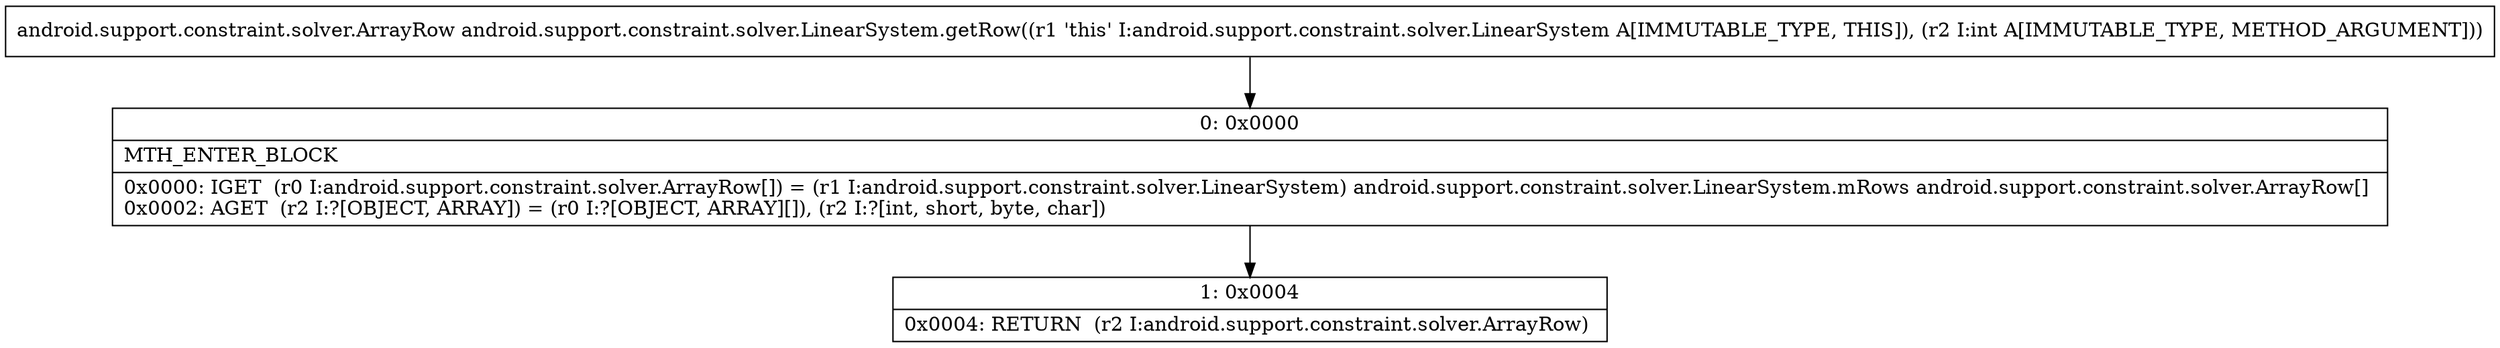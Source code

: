 digraph "CFG forandroid.support.constraint.solver.LinearSystem.getRow(I)Landroid\/support\/constraint\/solver\/ArrayRow;" {
Node_0 [shape=record,label="{0\:\ 0x0000|MTH_ENTER_BLOCK\l|0x0000: IGET  (r0 I:android.support.constraint.solver.ArrayRow[]) = (r1 I:android.support.constraint.solver.LinearSystem) android.support.constraint.solver.LinearSystem.mRows android.support.constraint.solver.ArrayRow[] \l0x0002: AGET  (r2 I:?[OBJECT, ARRAY]) = (r0 I:?[OBJECT, ARRAY][]), (r2 I:?[int, short, byte, char]) \l}"];
Node_1 [shape=record,label="{1\:\ 0x0004|0x0004: RETURN  (r2 I:android.support.constraint.solver.ArrayRow) \l}"];
MethodNode[shape=record,label="{android.support.constraint.solver.ArrayRow android.support.constraint.solver.LinearSystem.getRow((r1 'this' I:android.support.constraint.solver.LinearSystem A[IMMUTABLE_TYPE, THIS]), (r2 I:int A[IMMUTABLE_TYPE, METHOD_ARGUMENT])) }"];
MethodNode -> Node_0;
Node_0 -> Node_1;
}

